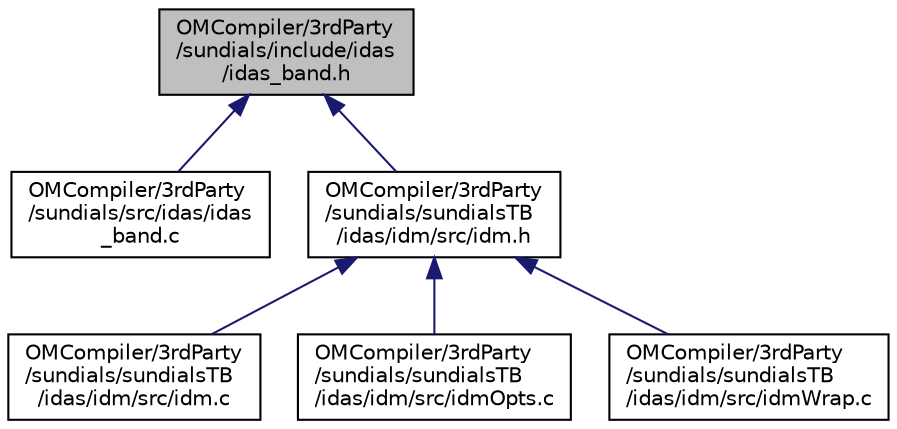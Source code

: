 digraph "OMCompiler/3rdParty/sundials/include/idas/idas_band.h"
{
  edge [fontname="Helvetica",fontsize="10",labelfontname="Helvetica",labelfontsize="10"];
  node [fontname="Helvetica",fontsize="10",shape=record];
  Node8 [label="OMCompiler/3rdParty\l/sundials/include/idas\l/idas_band.h",height=0.2,width=0.4,color="black", fillcolor="grey75", style="filled", fontcolor="black"];
  Node8 -> Node9 [dir="back",color="midnightblue",fontsize="10",style="solid",fontname="Helvetica"];
  Node9 [label="OMCompiler/3rdParty\l/sundials/src/idas/idas\l_band.c",height=0.2,width=0.4,color="black", fillcolor="white", style="filled",URL="$d7/de9/idas__band_8c.html"];
  Node8 -> Node10 [dir="back",color="midnightblue",fontsize="10",style="solid",fontname="Helvetica"];
  Node10 [label="OMCompiler/3rdParty\l/sundials/sundialsTB\l/idas/idm/src/idm.h",height=0.2,width=0.4,color="black", fillcolor="white", style="filled",URL="$d2/d38/idm_8h.html"];
  Node10 -> Node11 [dir="back",color="midnightblue",fontsize="10",style="solid",fontname="Helvetica"];
  Node11 [label="OMCompiler/3rdParty\l/sundials/sundialsTB\l/idas/idm/src/idm.c",height=0.2,width=0.4,color="black", fillcolor="white", style="filled",URL="$d6/d00/idm_8c.html"];
  Node10 -> Node12 [dir="back",color="midnightblue",fontsize="10",style="solid",fontname="Helvetica"];
  Node12 [label="OMCompiler/3rdParty\l/sundials/sundialsTB\l/idas/idm/src/idmOpts.c",height=0.2,width=0.4,color="black", fillcolor="white", style="filled",URL="$d1/d52/idm_opts_8c.html"];
  Node10 -> Node13 [dir="back",color="midnightblue",fontsize="10",style="solid",fontname="Helvetica"];
  Node13 [label="OMCompiler/3rdParty\l/sundials/sundialsTB\l/idas/idm/src/idmWrap.c",height=0.2,width=0.4,color="black", fillcolor="white", style="filled",URL="$df/dc1/idm_wrap_8c.html"];
}
